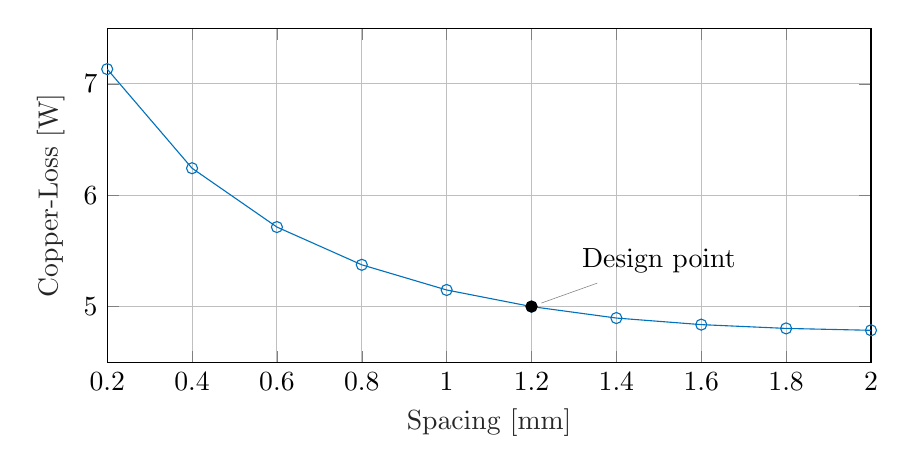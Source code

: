 % This file was created by matlab2tikz.
%
\definecolor{mycolor1}{rgb}{0.0,0.447,0.741}%
%
\begin{tikzpicture}

\begin{axis}[%
width=0.8\columnwidth,
height=0.35\columnwidth,
at={(0\columnwidth,0\columnwidth)},
scale only axis,
xmin=0.2,
xmax=2,
xlabel style={font=\color{white!15!black}},
xlabel={Spacing [mm]},
ymin=4.5,
ymax=7.5,
ylabel style={font=\color{white!15!black}},
ylabel={Copper-Loss [W]},
axis background/.style={fill=white},
xmajorgrids,
ymajorgrids
]
\addplot [color=mycolor1, mark=o, mark options={solid, mycolor1}, forget plot]
  table[row sep=crcr]{%
0.2	7.133\\
0.4	6.243\\
0.6	5.715\\
0.8	5.376\\
1	5.15\\
1.2	5.001\\
1.4	4.898\\
1.6	4.839\\
1.8	4.805\\
2	4.788\\
};
\addplot[mark=*] coordinates {(1.2, 5.001)} node[pin=30:{Design point}]{} ;
\end{axis}
\end{tikzpicture}%